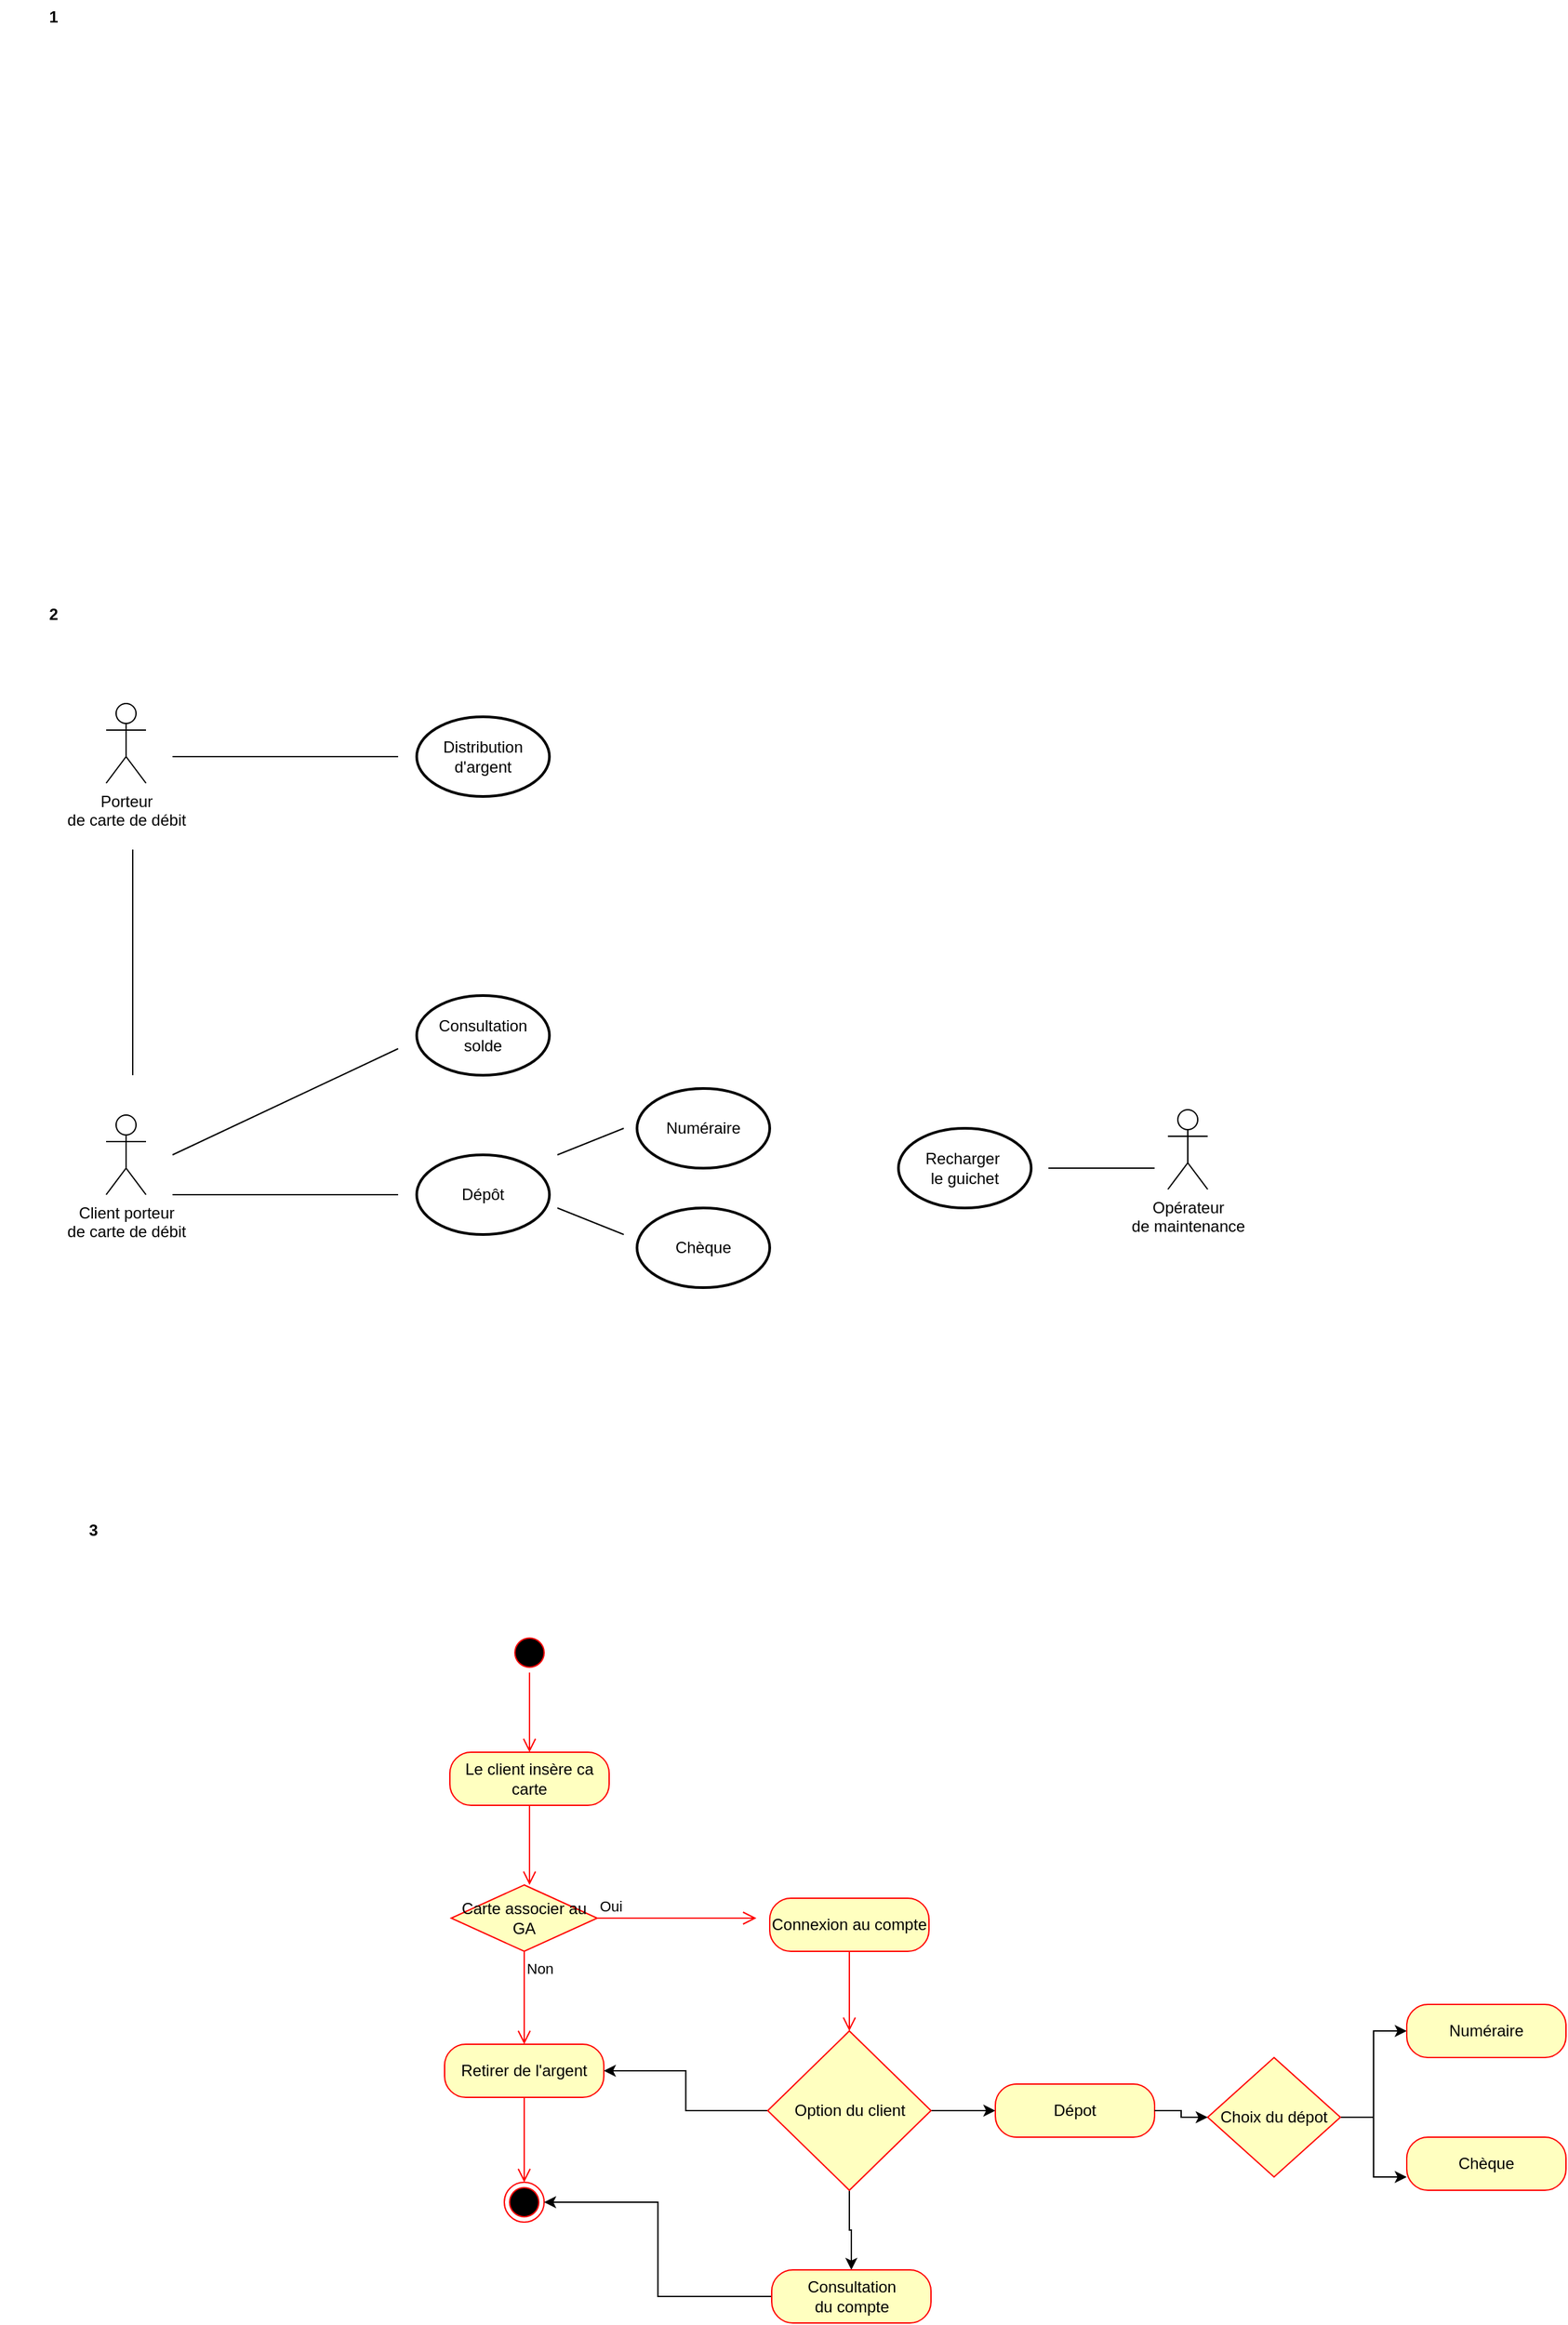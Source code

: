 <mxfile version="23.1.6" type="github">
  <diagram name="Page-1" id="Vws1U5j5d2DntUfvJFyu">
    <mxGraphModel dx="1063" dy="1119" grid="1" gridSize="10" guides="1" tooltips="1" connect="1" arrows="1" fold="1" page="1" pageScale="1" pageWidth="827" pageHeight="1169" math="0" shadow="0">
      <root>
        <mxCell id="0" />
        <mxCell id="1" parent="0" />
        <mxCell id="1-cRLqoMps8djchPio7K-1" value="1" style="text;align=center;fontStyle=1;verticalAlign=middle;spacingLeft=3;spacingRight=3;strokeColor=none;rotatable=0;points=[[0,0.5],[1,0.5]];portConstraint=eastwest;html=1;" vertex="1" parent="1">
          <mxGeometry x="50" y="80" width="80" height="26" as="geometry" />
        </mxCell>
        <mxCell id="1-cRLqoMps8djchPio7K-2" value="2" style="text;align=center;fontStyle=1;verticalAlign=middle;spacingLeft=3;spacingRight=3;strokeColor=none;rotatable=0;points=[[0,0.5],[1,0.5]];portConstraint=eastwest;html=1;" vertex="1" parent="1">
          <mxGeometry x="50" y="530" width="80" height="26" as="geometry" />
        </mxCell>
        <mxCell id="1-cRLqoMps8djchPio7K-3" value="Porteur &lt;br&gt;de carte de débit" style="shape=umlActor;verticalLabelPosition=bottom;verticalAlign=top;html=1;" vertex="1" parent="1">
          <mxGeometry x="130" y="610" width="30" height="60" as="geometry" />
        </mxCell>
        <mxCell id="1-cRLqoMps8djchPio7K-4" value="Distribution&lt;br&gt;d&#39;argent" style="strokeWidth=2;html=1;shape=mxgraph.flowchart.start_1;whiteSpace=wrap;" vertex="1" parent="1">
          <mxGeometry x="364" y="620" width="100" height="60" as="geometry" />
        </mxCell>
        <mxCell id="1-cRLqoMps8djchPio7K-5" value="" style="line;strokeWidth=1;fillColor=none;align=left;verticalAlign=middle;spacingTop=-1;spacingLeft=3;spacingRight=3;rotatable=0;labelPosition=right;points=[];portConstraint=eastwest;strokeColor=inherit;" vertex="1" parent="1">
          <mxGeometry x="180" y="646" width="170" height="8" as="geometry" />
        </mxCell>
        <mxCell id="1-cRLqoMps8djchPio7K-6" value="Client porteur&lt;br&gt;de carte de débit" style="shape=umlActor;verticalLabelPosition=bottom;verticalAlign=top;html=1;" vertex="1" parent="1">
          <mxGeometry x="130" y="920" width="30" height="60" as="geometry" />
        </mxCell>
        <mxCell id="1-cRLqoMps8djchPio7K-7" value="Consultation solde" style="strokeWidth=2;html=1;shape=mxgraph.flowchart.start_1;whiteSpace=wrap;" vertex="1" parent="1">
          <mxGeometry x="364" y="830" width="100" height="60" as="geometry" />
        </mxCell>
        <mxCell id="1-cRLqoMps8djchPio7K-8" value="Dépôt" style="strokeWidth=2;html=1;shape=mxgraph.flowchart.start_1;whiteSpace=wrap;" vertex="1" parent="1">
          <mxGeometry x="364" y="950" width="100" height="60" as="geometry" />
        </mxCell>
        <mxCell id="1-cRLqoMps8djchPio7K-9" value="Numéraire" style="strokeWidth=2;html=1;shape=mxgraph.flowchart.start_1;whiteSpace=wrap;" vertex="1" parent="1">
          <mxGeometry x="530" y="900" width="100" height="60" as="geometry" />
        </mxCell>
        <mxCell id="1-cRLqoMps8djchPio7K-10" value="Chèque" style="strokeWidth=2;html=1;shape=mxgraph.flowchart.start_1;whiteSpace=wrap;" vertex="1" parent="1">
          <mxGeometry x="530" y="990" width="100" height="60" as="geometry" />
        </mxCell>
        <mxCell id="1-cRLqoMps8djchPio7K-11" value="" style="line;strokeWidth=1;fillColor=none;align=left;verticalAlign=middle;spacingTop=-1;spacingLeft=3;spacingRight=3;rotatable=0;labelPosition=right;points=[];portConstraint=eastwest;strokeColor=inherit;" vertex="1" parent="1">
          <mxGeometry x="180" y="976" width="170" height="8" as="geometry" />
        </mxCell>
        <mxCell id="1-cRLqoMps8djchPio7K-12" value="" style="endArrow=none;html=1;rounded=0;" edge="1" parent="1">
          <mxGeometry width="50" height="50" relative="1" as="geometry">
            <mxPoint x="180" y="950" as="sourcePoint" />
            <mxPoint x="350" y="870" as="targetPoint" />
          </mxGeometry>
        </mxCell>
        <mxCell id="1-cRLqoMps8djchPio7K-13" value="" style="endArrow=none;html=1;rounded=0;" edge="1" parent="1">
          <mxGeometry width="50" height="50" relative="1" as="geometry">
            <mxPoint x="470" y="950" as="sourcePoint" />
            <mxPoint x="520" y="930" as="targetPoint" />
          </mxGeometry>
        </mxCell>
        <mxCell id="1-cRLqoMps8djchPio7K-14" value="" style="endArrow=none;html=1;rounded=0;" edge="1" parent="1">
          <mxGeometry width="50" height="50" relative="1" as="geometry">
            <mxPoint x="470" y="990" as="sourcePoint" />
            <mxPoint x="520" y="1010" as="targetPoint" />
          </mxGeometry>
        </mxCell>
        <mxCell id="1-cRLqoMps8djchPio7K-15" value="" style="endArrow=none;html=1;rounded=0;" edge="1" parent="1">
          <mxGeometry width="50" height="50" relative="1" as="geometry">
            <mxPoint x="150" y="890" as="sourcePoint" />
            <mxPoint x="150" y="720" as="targetPoint" />
          </mxGeometry>
        </mxCell>
        <mxCell id="1-cRLqoMps8djchPio7K-16" value="Opérateur&lt;br&gt;de maintenance" style="shape=umlActor;verticalLabelPosition=bottom;verticalAlign=top;html=1;" vertex="1" parent="1">
          <mxGeometry x="930" y="916" width="30" height="60" as="geometry" />
        </mxCell>
        <mxCell id="1-cRLqoMps8djchPio7K-18" value="Recharger&amp;nbsp;&lt;br&gt;le guichet" style="strokeWidth=2;html=1;shape=mxgraph.flowchart.start_1;whiteSpace=wrap;" vertex="1" parent="1">
          <mxGeometry x="727" y="930" width="100" height="60" as="geometry" />
        </mxCell>
        <mxCell id="1-cRLqoMps8djchPio7K-19" value="" style="endArrow=none;html=1;rounded=0;" edge="1" parent="1">
          <mxGeometry width="50" height="50" relative="1" as="geometry">
            <mxPoint x="840" y="960" as="sourcePoint" />
            <mxPoint x="920" y="960" as="targetPoint" />
          </mxGeometry>
        </mxCell>
        <mxCell id="1-cRLqoMps8djchPio7K-20" value="3" style="text;align=center;fontStyle=1;verticalAlign=middle;spacingLeft=3;spacingRight=3;strokeColor=none;rotatable=0;points=[[0,0.5],[1,0.5]];portConstraint=eastwest;html=1;" vertex="1" parent="1">
          <mxGeometry x="80" y="1220" width="80" height="26" as="geometry" />
        </mxCell>
        <mxCell id="1-cRLqoMps8djchPio7K-21" value="" style="ellipse;html=1;shape=startState;fillColor=#000000;strokeColor=#ff0000;" vertex="1" parent="1">
          <mxGeometry x="434" y="1310" width="30" height="30" as="geometry" />
        </mxCell>
        <mxCell id="1-cRLqoMps8djchPio7K-22" value="" style="edgeStyle=orthogonalEdgeStyle;html=1;verticalAlign=bottom;endArrow=open;endSize=8;strokeColor=#ff0000;rounded=0;" edge="1" source="1-cRLqoMps8djchPio7K-21" parent="1">
          <mxGeometry relative="1" as="geometry">
            <mxPoint x="449" y="1400" as="targetPoint" />
          </mxGeometry>
        </mxCell>
        <mxCell id="1-cRLqoMps8djchPio7K-23" value="Le client insère ca carte" style="rounded=1;whiteSpace=wrap;html=1;arcSize=40;fontColor=#000000;fillColor=#ffffc0;strokeColor=#ff0000;" vertex="1" parent="1">
          <mxGeometry x="389" y="1400" width="120" height="40" as="geometry" />
        </mxCell>
        <mxCell id="1-cRLqoMps8djchPio7K-24" value="" style="edgeStyle=orthogonalEdgeStyle;html=1;verticalAlign=bottom;endArrow=open;endSize=8;strokeColor=#ff0000;rounded=0;" edge="1" source="1-cRLqoMps8djchPio7K-23" parent="1">
          <mxGeometry relative="1" as="geometry">
            <mxPoint x="449" y="1500" as="targetPoint" />
          </mxGeometry>
        </mxCell>
        <mxCell id="1-cRLqoMps8djchPio7K-28" value="Carte associer au GA" style="rhombus;whiteSpace=wrap;html=1;fontColor=#000000;fillColor=#ffffc0;strokeColor=#ff0000;" vertex="1" parent="1">
          <mxGeometry x="390" y="1500" width="110" height="50" as="geometry" />
        </mxCell>
        <mxCell id="1-cRLqoMps8djchPio7K-29" value="Oui" style="edgeStyle=orthogonalEdgeStyle;html=1;align=left;verticalAlign=bottom;endArrow=open;endSize=8;strokeColor=#ff0000;rounded=0;" edge="1" source="1-cRLqoMps8djchPio7K-28" parent="1">
          <mxGeometry x="-1" relative="1" as="geometry">
            <mxPoint x="620" y="1525" as="targetPoint" />
          </mxGeometry>
        </mxCell>
        <mxCell id="1-cRLqoMps8djchPio7K-30" value="Non" style="edgeStyle=orthogonalEdgeStyle;html=1;align=left;verticalAlign=top;endArrow=open;endSize=8;strokeColor=#ff0000;rounded=0;" edge="1" source="1-cRLqoMps8djchPio7K-28" parent="1">
          <mxGeometry x="-1" relative="1" as="geometry">
            <mxPoint x="445" y="1620" as="targetPoint" />
          </mxGeometry>
        </mxCell>
        <mxCell id="1-cRLqoMps8djchPio7K-31" value="Retirer de l&#39;argent" style="rounded=1;whiteSpace=wrap;html=1;arcSize=40;fontColor=#000000;fillColor=#ffffc0;strokeColor=#ff0000;" vertex="1" parent="1">
          <mxGeometry x="385" y="1620" width="120" height="40" as="geometry" />
        </mxCell>
        <mxCell id="1-cRLqoMps8djchPio7K-32" value="" style="edgeStyle=orthogonalEdgeStyle;html=1;verticalAlign=bottom;endArrow=open;endSize=8;strokeColor=#ff0000;rounded=0;" edge="1" source="1-cRLqoMps8djchPio7K-31" parent="1" target="1-cRLqoMps8djchPio7K-54">
          <mxGeometry relative="1" as="geometry">
            <mxPoint x="445" y="1720" as="targetPoint" />
          </mxGeometry>
        </mxCell>
        <mxCell id="1-cRLqoMps8djchPio7K-36" value="Connexion au compte" style="rounded=1;whiteSpace=wrap;html=1;arcSize=40;fontColor=#000000;fillColor=#ffffc0;strokeColor=#ff0000;" vertex="1" parent="1">
          <mxGeometry x="630" y="1510" width="120" height="40" as="geometry" />
        </mxCell>
        <mxCell id="1-cRLqoMps8djchPio7K-37" value="" style="edgeStyle=orthogonalEdgeStyle;html=1;verticalAlign=bottom;endArrow=open;endSize=8;strokeColor=#ff0000;rounded=0;" edge="1" source="1-cRLqoMps8djchPio7K-36" parent="1">
          <mxGeometry relative="1" as="geometry">
            <mxPoint x="690" y="1610" as="targetPoint" />
          </mxGeometry>
        </mxCell>
        <mxCell id="1-cRLqoMps8djchPio7K-41" style="edgeStyle=orthogonalEdgeStyle;rounded=0;orthogonalLoop=1;jettySize=auto;html=1;entryX=1;entryY=0.5;entryDx=0;entryDy=0;" edge="1" parent="1" source="1-cRLqoMps8djchPio7K-38" target="1-cRLqoMps8djchPio7K-31">
          <mxGeometry relative="1" as="geometry" />
        </mxCell>
        <mxCell id="1-cRLqoMps8djchPio7K-53" style="edgeStyle=orthogonalEdgeStyle;rounded=0;orthogonalLoop=1;jettySize=auto;html=1;" edge="1" parent="1" source="1-cRLqoMps8djchPio7K-38" target="1-cRLqoMps8djchPio7K-42">
          <mxGeometry relative="1" as="geometry" />
        </mxCell>
        <mxCell id="1-cRLqoMps8djchPio7K-56" style="edgeStyle=orthogonalEdgeStyle;rounded=0;orthogonalLoop=1;jettySize=auto;html=1;entryX=0.5;entryY=0;entryDx=0;entryDy=0;" edge="1" parent="1" source="1-cRLqoMps8djchPio7K-38" target="1-cRLqoMps8djchPio7K-55">
          <mxGeometry relative="1" as="geometry" />
        </mxCell>
        <mxCell id="1-cRLqoMps8djchPio7K-38" value="Option du client" style="rhombus;whiteSpace=wrap;html=1;fontColor=#000000;fillColor=#ffffc0;strokeColor=#ff0000;" vertex="1" parent="1">
          <mxGeometry x="628.5" y="1610" width="123" height="120" as="geometry" />
        </mxCell>
        <mxCell id="1-cRLqoMps8djchPio7K-42" value="Dépot" style="rounded=1;whiteSpace=wrap;html=1;arcSize=40;fontColor=#000000;fillColor=#ffffc0;strokeColor=#ff0000;" vertex="1" parent="1">
          <mxGeometry x="800" y="1650" width="120" height="40" as="geometry" />
        </mxCell>
        <mxCell id="1-cRLqoMps8djchPio7K-51" style="edgeStyle=orthogonalEdgeStyle;rounded=0;orthogonalLoop=1;jettySize=auto;html=1;entryX=0;entryY=0.5;entryDx=0;entryDy=0;" edge="1" parent="1" source="1-cRLqoMps8djchPio7K-44" target="1-cRLqoMps8djchPio7K-47">
          <mxGeometry relative="1" as="geometry" />
        </mxCell>
        <mxCell id="1-cRLqoMps8djchPio7K-52" style="edgeStyle=orthogonalEdgeStyle;rounded=0;orthogonalLoop=1;jettySize=auto;html=1;entryX=0;entryY=0.75;entryDx=0;entryDy=0;" edge="1" parent="1" source="1-cRLqoMps8djchPio7K-44" target="1-cRLqoMps8djchPio7K-48">
          <mxGeometry relative="1" as="geometry" />
        </mxCell>
        <mxCell id="1-cRLqoMps8djchPio7K-44" value="Choix du dépot" style="rhombus;whiteSpace=wrap;html=1;fontColor=#000000;fillColor=#ffffc0;strokeColor=#ff0000;" vertex="1" parent="1">
          <mxGeometry x="960" y="1630" width="100" height="90" as="geometry" />
        </mxCell>
        <mxCell id="1-cRLqoMps8djchPio7K-47" value="Numéraire" style="rounded=1;whiteSpace=wrap;html=1;arcSize=40;fontColor=#000000;fillColor=#ffffc0;strokeColor=#ff0000;" vertex="1" parent="1">
          <mxGeometry x="1110" y="1590" width="120" height="40" as="geometry" />
        </mxCell>
        <mxCell id="1-cRLqoMps8djchPio7K-48" value="Chèque" style="rounded=1;whiteSpace=wrap;html=1;arcSize=40;fontColor=#000000;fillColor=#ffffc0;strokeColor=#ff0000;" vertex="1" parent="1">
          <mxGeometry x="1110" y="1690" width="120" height="40" as="geometry" />
        </mxCell>
        <mxCell id="1-cRLqoMps8djchPio7K-49" style="edgeStyle=orthogonalEdgeStyle;rounded=0;orthogonalLoop=1;jettySize=auto;html=1;entryX=0;entryY=0.5;entryDx=0;entryDy=0;" edge="1" parent="1" source="1-cRLqoMps8djchPio7K-42" target="1-cRLqoMps8djchPio7K-44">
          <mxGeometry relative="1" as="geometry" />
        </mxCell>
        <mxCell id="1-cRLqoMps8djchPio7K-54" value="" style="ellipse;html=1;shape=endState;fillColor=#000000;strokeColor=#ff0000;" vertex="1" parent="1">
          <mxGeometry x="430" y="1724" width="30" height="30" as="geometry" />
        </mxCell>
        <mxCell id="1-cRLqoMps8djchPio7K-57" style="edgeStyle=orthogonalEdgeStyle;rounded=0;orthogonalLoop=1;jettySize=auto;html=1;entryX=1;entryY=0.5;entryDx=0;entryDy=0;" edge="1" parent="1" source="1-cRLqoMps8djchPio7K-55" target="1-cRLqoMps8djchPio7K-54">
          <mxGeometry relative="1" as="geometry" />
        </mxCell>
        <mxCell id="1-cRLqoMps8djchPio7K-55" value="Consultation&lt;br&gt;du compte" style="rounded=1;whiteSpace=wrap;html=1;arcSize=40;fontColor=#000000;fillColor=#ffffc0;strokeColor=#ff0000;" vertex="1" parent="1">
          <mxGeometry x="631.5" y="1790" width="120" height="40" as="geometry" />
        </mxCell>
      </root>
    </mxGraphModel>
  </diagram>
</mxfile>
